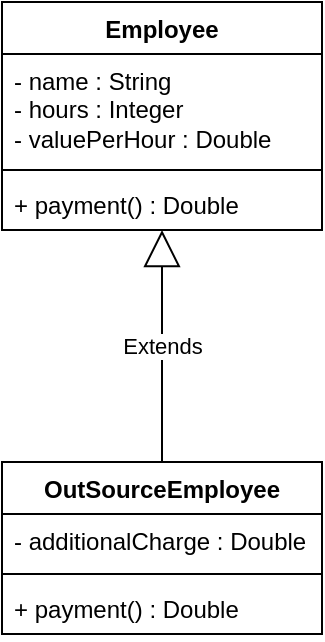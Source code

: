 <mxfile version="26.0.9">
  <diagram name="Página-1" id="pWX-jOufThx3KcpWCmnp">
    <mxGraphModel dx="778" dy="772" grid="1" gridSize="10" guides="1" tooltips="1" connect="1" arrows="1" fold="1" page="1" pageScale="1" pageWidth="827" pageHeight="1169" math="0" shadow="0">
      <root>
        <mxCell id="0" />
        <mxCell id="1" parent="0" />
        <mxCell id="1PQGl6Se5K0mgKGyQ3ud-1" value="Employee" style="swimlane;fontStyle=1;align=center;verticalAlign=top;childLayout=stackLayout;horizontal=1;startSize=26;horizontalStack=0;resizeParent=1;resizeParentMax=0;resizeLast=0;collapsible=1;marginBottom=0;whiteSpace=wrap;html=1;" parent="1" vertex="1">
          <mxGeometry x="160" y="140" width="160" height="114" as="geometry" />
        </mxCell>
        <mxCell id="1PQGl6Se5K0mgKGyQ3ud-2" value="- name : String&lt;div&gt;- hours : Integer&lt;/div&gt;&lt;div&gt;- valuePerHour : Double&lt;/div&gt;" style="text;strokeColor=none;fillColor=none;align=left;verticalAlign=top;spacingLeft=4;spacingRight=4;overflow=hidden;rotatable=0;points=[[0,0.5],[1,0.5]];portConstraint=eastwest;whiteSpace=wrap;html=1;" parent="1PQGl6Se5K0mgKGyQ3ud-1" vertex="1">
          <mxGeometry y="26" width="160" height="54" as="geometry" />
        </mxCell>
        <mxCell id="1PQGl6Se5K0mgKGyQ3ud-3" value="" style="line;strokeWidth=1;fillColor=none;align=left;verticalAlign=middle;spacingTop=-1;spacingLeft=3;spacingRight=3;rotatable=0;labelPosition=right;points=[];portConstraint=eastwest;strokeColor=inherit;" parent="1PQGl6Se5K0mgKGyQ3ud-1" vertex="1">
          <mxGeometry y="80" width="160" height="8" as="geometry" />
        </mxCell>
        <mxCell id="1PQGl6Se5K0mgKGyQ3ud-4" value="+ payment() : Double" style="text;strokeColor=none;fillColor=none;align=left;verticalAlign=top;spacingLeft=4;spacingRight=4;overflow=hidden;rotatable=0;points=[[0,0.5],[1,0.5]];portConstraint=eastwest;whiteSpace=wrap;html=1;" parent="1PQGl6Se5K0mgKGyQ3ud-1" vertex="1">
          <mxGeometry y="88" width="160" height="26" as="geometry" />
        </mxCell>
        <mxCell id="1PQGl6Se5K0mgKGyQ3ud-5" value="OutSourceEmployee" style="swimlane;fontStyle=1;align=center;verticalAlign=top;childLayout=stackLayout;horizontal=1;startSize=26;horizontalStack=0;resizeParent=1;resizeParentMax=0;resizeLast=0;collapsible=1;marginBottom=0;whiteSpace=wrap;html=1;" parent="1" vertex="1">
          <mxGeometry x="160" y="370" width="160" height="86" as="geometry" />
        </mxCell>
        <mxCell id="1PQGl6Se5K0mgKGyQ3ud-6" value="- additionalCharge : Double" style="text;strokeColor=none;fillColor=none;align=left;verticalAlign=top;spacingLeft=4;spacingRight=4;overflow=hidden;rotatable=0;points=[[0,0.5],[1,0.5]];portConstraint=eastwest;whiteSpace=wrap;html=1;" parent="1PQGl6Se5K0mgKGyQ3ud-5" vertex="1">
          <mxGeometry y="26" width="160" height="26" as="geometry" />
        </mxCell>
        <mxCell id="1PQGl6Se5K0mgKGyQ3ud-7" value="" style="line;strokeWidth=1;fillColor=none;align=left;verticalAlign=middle;spacingTop=-1;spacingLeft=3;spacingRight=3;rotatable=0;labelPosition=right;points=[];portConstraint=eastwest;strokeColor=inherit;" parent="1PQGl6Se5K0mgKGyQ3ud-5" vertex="1">
          <mxGeometry y="52" width="160" height="8" as="geometry" />
        </mxCell>
        <mxCell id="1PQGl6Se5K0mgKGyQ3ud-8" value="+ payment() : Double" style="text;strokeColor=none;fillColor=none;align=left;verticalAlign=top;spacingLeft=4;spacingRight=4;overflow=hidden;rotatable=0;points=[[0,0.5],[1,0.5]];portConstraint=eastwest;whiteSpace=wrap;html=1;" parent="1PQGl6Se5K0mgKGyQ3ud-5" vertex="1">
          <mxGeometry y="60" width="160" height="26" as="geometry" />
        </mxCell>
        <mxCell id="1PQGl6Se5K0mgKGyQ3ud-9" value="Extends" style="endArrow=block;endSize=16;endFill=0;html=1;rounded=0;entryX=0.5;entryY=1;entryDx=0;entryDy=0;exitX=0.5;exitY=0;exitDx=0;exitDy=0;" parent="1" source="1PQGl6Se5K0mgKGyQ3ud-5" target="1PQGl6Se5K0mgKGyQ3ud-1" edge="1">
          <mxGeometry width="160" relative="1" as="geometry">
            <mxPoint x="320" y="400" as="sourcePoint" />
            <mxPoint x="480" y="400" as="targetPoint" />
          </mxGeometry>
        </mxCell>
      </root>
    </mxGraphModel>
  </diagram>
</mxfile>
